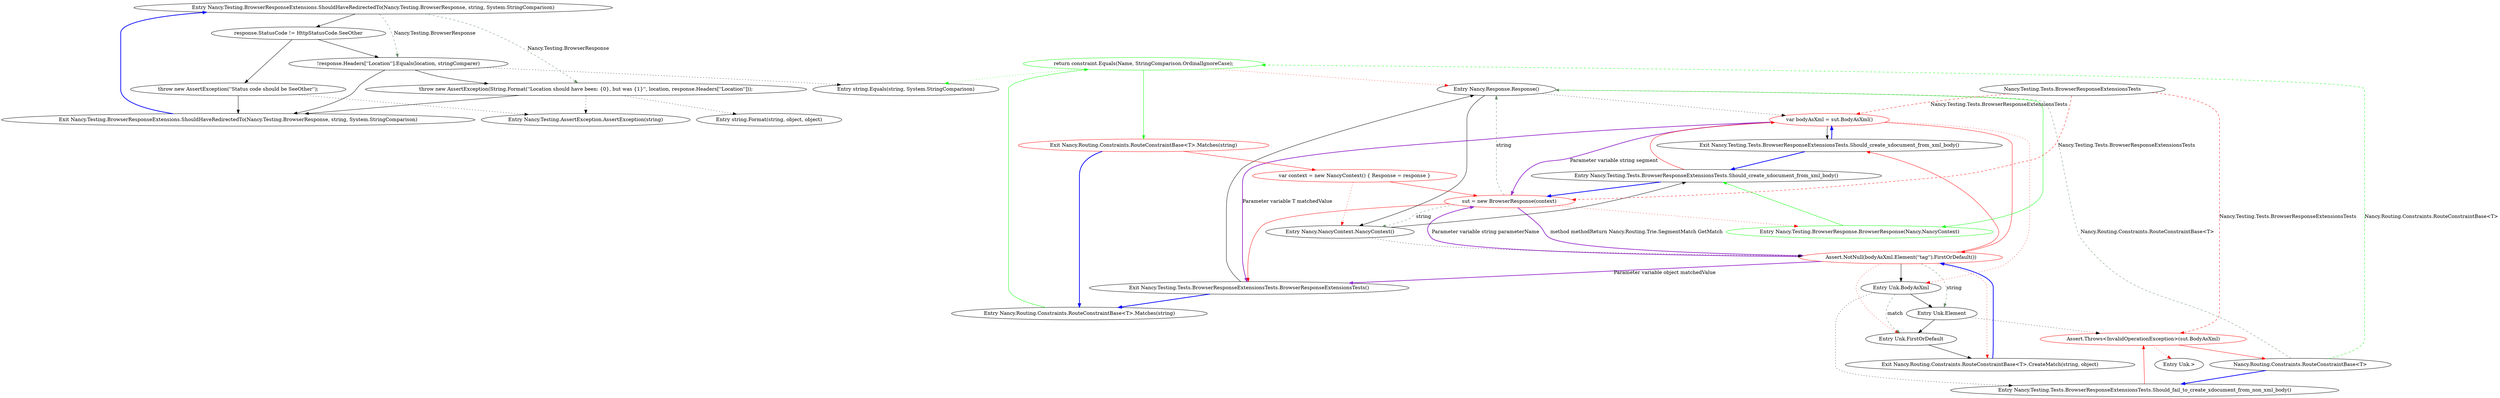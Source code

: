 digraph  {
n0 [label="Entry Nancy.Testing.BrowserResponseExtensions.ShouldHaveRedirectedTo(Nancy.Testing.BrowserResponse, string, System.StringComparison)", span="15-15", cluster="Nancy.Testing.BrowserResponseExtensions.ShouldHaveRedirectedTo(Nancy.Testing.BrowserResponse, string, System.StringComparison)"];
n1 [label="response.StatusCode != HttpStatusCode.SeeOther", span="17-17", cluster="Nancy.Testing.BrowserResponseExtensions.ShouldHaveRedirectedTo(Nancy.Testing.BrowserResponse, string, System.StringComparison)"];
n3 [label="!response.Headers[''Location''].Equals(location, stringComparer)", span="22-22", cluster="Nancy.Testing.BrowserResponseExtensions.ShouldHaveRedirectedTo(Nancy.Testing.BrowserResponse, string, System.StringComparison)"];
n4 [label="throw new AssertException(String.Format(''Location should have been: {0}, but was {1}'', location, response.Headers[''Location'']));", span="24-24", cluster="Nancy.Testing.BrowserResponseExtensions.ShouldHaveRedirectedTo(Nancy.Testing.BrowserResponse, string, System.StringComparison)"];
n2 [label="throw new AssertException(''Status code should be SeeOther'');", span="19-19", cluster="Nancy.Testing.BrowserResponseExtensions.ShouldHaveRedirectedTo(Nancy.Testing.BrowserResponse, string, System.StringComparison)"];
n5 [label="Exit Nancy.Testing.BrowserResponseExtensions.ShouldHaveRedirectedTo(Nancy.Testing.BrowserResponse, string, System.StringComparison)", span="15-15", cluster="Nancy.Testing.BrowserResponseExtensions.ShouldHaveRedirectedTo(Nancy.Testing.BrowserResponse, string, System.StringComparison)"];
n7 [label="Entry string.Equals(string, System.StringComparison)", span="0-0", cluster="string.Equals(string, System.StringComparison)"];
n6 [label="Entry Nancy.Testing.AssertException.AssertException(string)", span="21-21", cluster="Nancy.Testing.AssertException.AssertException(string)"];
n8 [label="Entry string.Format(string, object, object)", span="0-0", cluster="string.Format(string, object, object)"];
m0_16 [label="Exit Nancy.Routing.Constraints.RouteConstraintBase<T>.CreateMatch(string, object)", span="28-28", cluster="Nancy.Routing.Constraints.RouteConstraintBase<T>.CreateMatch(string, object)", file="BrowserResponseExtensionsTests.cs"];
m0_10 [label="var bodyAsXml = sut.BodyAsXml()", span="22-22", cluster="Nancy.Testing.Tests.BrowserResponseExtensionsTests.Should_create_xdocument_from_xml_body()", file="BrowserResponseExtensionsTests.cs", color=red, community=0];
m0_12 [label="Exit Nancy.Testing.Tests.BrowserResponseExtensionsTests.Should_create_xdocument_from_xml_body()", span="20-20", cluster="Nancy.Testing.Tests.BrowserResponseExtensionsTests.Should_create_xdocument_from_xml_body()", file="BrowserResponseExtensionsTests.cs"];
m0_20 [label="Entry Unk.>", span="", cluster="Unk.>", file="BrowserResponseExtensionsTests.cs"];
m0_11 [label="Assert.NotNull(bodyAsXml.Element(''tag'').FirstOrDefault())", span="24-24", cluster="Nancy.Testing.Tests.BrowserResponseExtensionsTests.Should_create_xdocument_from_xml_body()", file="BrowserResponseExtensionsTests.cs", color=red, community=0];
m0_13 [label="Entry Unk.BodyAsXml", span="", cluster="Unk.BodyAsXml", file="BrowserResponseExtensionsTests.cs"];
m0_14 [label="Entry Unk.Element", span="", cluster="Unk.Element", file="BrowserResponseExtensionsTests.cs"];
m0_15 [label="Entry Unk.FirstOrDefault", span="", cluster="Unk.FirstOrDefault", file="BrowserResponseExtensionsTests.cs"];
m0_4 [label="sut = new BrowserResponse(context)", span="16-16", cluster="Nancy.Testing.Tests.BrowserResponseExtensionsTests.BrowserResponseExtensionsTests()", file="BrowserResponseExtensionsTests.cs", color=red, community=0];
m0_8 [label="Entry Nancy.Testing.BrowserResponse.BrowserResponse(Nancy.NancyContext)", span="17-17", cluster="Nancy.Testing.BrowserResponse.BrowserResponse(Nancy.NancyContext)", color=green, community=0, file="BrowserResponseExtensionsTests.cs"];
m0_6 [label="Entry Nancy.Response.Response()", span="15-15", cluster="Nancy.Response.Response()", file="BrowserResponseExtensionsTests.cs"];
m0_5 [label="Exit Nancy.Testing.Tests.BrowserResponseExtensionsTests.BrowserResponseExtensionsTests()", span="10-10", cluster="Nancy.Testing.Tests.BrowserResponseExtensionsTests.BrowserResponseExtensionsTests()", file="BrowserResponseExtensionsTests.cs"];
m0_7 [label="Entry Nancy.NancyContext.NancyContext()", span="16-16", cluster="Nancy.NancyContext.NancyContext()", file="BrowserResponseExtensionsTests.cs"];
m0_9 [label="Entry Nancy.Testing.Tests.BrowserResponseExtensionsTests.Should_create_xdocument_from_xml_body()", span="20-20", cluster="Nancy.Testing.Tests.BrowserResponseExtensionsTests.Should_create_xdocument_from_xml_body()", file="BrowserResponseExtensionsTests.cs"];
m0_0 [label="Entry Nancy.Routing.Constraints.RouteConstraintBase<T>.Matches(string)", span="10-10", cluster="Nancy.Routing.Constraints.RouteConstraintBase<T>.Matches(string)", file="BrowserResponseExtensionsTests.cs"];
m0_1 [label="return constraint.Equals(Name, StringComparison.OrdinalIgnoreCase);", span="12-12", cluster="Nancy.Routing.Constraints.RouteConstraintBase<T>.Matches(string)", color=green, community=0, file="BrowserResponseExtensionsTests.cs"];
m0_2 [label="Exit Nancy.Routing.Constraints.RouteConstraintBase<T>.Matches(string)", span="10-10", cluster="Nancy.Routing.Constraints.RouteConstraintBase<T>.Matches(string)", color=red, community=0, file="BrowserResponseExtensionsTests.cs"];
m0_3 [label="var context = new NancyContext() { Response = response }", span="15-15", cluster="Nancy.Testing.Tests.BrowserResponseExtensionsTests.BrowserResponseExtensionsTests()", color=red, community=0, file="BrowserResponseExtensionsTests.cs"];
m0_18 [label="Assert.Throws<InvalidOperationException>(sut.BodyAsXml)", span="30-30", cluster="Nancy.Testing.Tests.BrowserResponseExtensionsTests.Should_fail_to_create_xdocument_from_non_xml_body()", file="BrowserResponseExtensionsTests.cs", color=red, community=0];
m0_17 [label="Entry Nancy.Testing.Tests.BrowserResponseExtensionsTests.Should_fail_to_create_xdocument_from_non_xml_body()", span="28-28", cluster="Nancy.Testing.Tests.BrowserResponseExtensionsTests.Should_fail_to_create_xdocument_from_non_xml_body()", file="BrowserResponseExtensionsTests.cs"];
m0_19 [label="Nancy.Routing.Constraints.RouteConstraintBase<T>", span="", cluster="Nancy.Testing.Tests.BrowserResponseExtensionsTests.Should_fail_to_create_xdocument_from_non_xml_body()", file="BrowserResponseExtensionsTests.cs"];
m0_21 [label="Nancy.Testing.Tests.BrowserResponseExtensionsTests", span="", file="BrowserResponseExtensionsTests.cs"];
n0 -> n1  [key=0, style=solid];
n0 -> n3  [key=1, style=dashed, color=darkseagreen4, label="Nancy.Testing.BrowserResponse"];
n0 -> n4  [key=1, style=dashed, color=darkseagreen4, label="Nancy.Testing.BrowserResponse"];
n1 -> n2  [key=0, style=solid];
n1 -> n3  [key=0, style=solid];
n3 -> n4  [key=0, style=solid];
n3 -> n5  [key=0, style=solid];
n3 -> n7  [key=2, style=dotted];
n4 -> n5  [key=0, style=solid];
n4 -> n6  [key=2, style=dotted];
n4 -> n8  [key=2, style=dotted];
n2 -> n5  [key=0, style=solid];
n2 -> n6  [key=2, style=dotted];
n5 -> n0  [key=0, style=bold, color=blue];
m0_16 -> m0_11  [key=0, style=bold, color=blue];
m0_10 -> m0_4  [key=3, color=darkorchid, style=bold, label="Parameter variable string segment"];
m0_10 -> m0_5  [key=3, color=darkorchid, style=bold, label="Parameter variable T matchedValue"];
m0_10 -> m0_12  [key=0, style=solid];
m0_10 -> m0_11  [key=0, style=solid, color=red];
m0_10 -> m0_13  [key=2, style=dotted, color=red];
m0_12 -> m0_10  [key=0, style=bold, color=blue];
m0_12 -> m0_9  [key=0, style=bold, color=blue];
m0_11 -> m0_4  [key=3, color=darkorchid, style=bold, label="Parameter variable string parameterName"];
m0_11 -> m0_5  [key=3, color=darkorchid, style=bold, label="Parameter variable object matchedValue"];
m0_11 -> m0_13  [key=0, style=solid];
m0_11 -> m0_14  [key=1, style=dashed, color=darkseagreen4, label=string];
m0_11 -> m0_12  [key=0, style=solid, color=red];
m0_11 -> m0_15  [key=2, style=dotted, color=red];
m0_11 -> m0_16  [key=2, style=dotted, color=red];
m0_13 -> m0_14  [key=0, style=solid];
m0_13 -> m0_17  [key=2, style=dotted];
m0_13 -> m0_15  [key=1, style=dashed, color=darkseagreen4, label=match];
m0_14 -> m0_15  [key=0, style=solid];
m0_14 -> m0_18  [key=2, style=dotted];
m0_15 -> m0_16  [key=0, style=solid];
m0_4 -> m0_6  [key=1, style=dashed, color=darkseagreen4, label=string];
m0_4 -> m0_5  [key=0, style=solid, color=red];
m0_4 -> m0_7  [key=1, style=dashed, color=darkseagreen4, label=string];
m0_4 -> m0_11  [key=3, color=darkorchid, style=bold, label="method methodReturn Nancy.Routing.Trie.SegmentMatch GetMatch"];
m0_4 -> m0_8  [key=2, style=dotted, color=red];
m0_8 -> m0_9  [key=0, style=solid, color=green];
m0_6 -> m0_8  [key=0, style=solid, color=green];
m0_6 -> m0_7  [key=0, style=solid];
m0_6 -> m0_10  [key=2, style=dotted];
m0_5 -> m0_6  [key=0, style=solid];
m0_5 -> m0_0  [key=0, style=bold, color=blue];
m0_7 -> m0_9  [key=0, style=solid];
m0_7 -> m0_11  [key=2, style=dotted];
m0_9 -> m0_4  [key=0, style=bold, color=blue];
m0_9 -> m0_10  [key=0, style=solid, color=red];
m0_0 -> m0_1  [key=0, style=solid, color=green];
m0_1 -> m0_2  [key=0, style=solid, color=green];
m0_1 -> m0_6  [key=2, style=dotted, color=red];
m0_1 -> n7  [key=2, style=dotted, color=green];
m0_2 -> m0_3  [key=0, style=solid, color=red];
m0_2 -> m0_0  [key=0, style=bold, color=blue];
m0_3 -> m0_4  [key=0, style=solid, color=red];
m0_3 -> m0_7  [key=2, style=dotted, color=red];
m0_18 -> m0_19  [key=0, style=solid, color=red];
m0_18 -> m0_20  [key=2, style=dotted, color=red];
m0_17 -> m0_18  [key=0, style=solid, color=red];
m0_19 -> m0_17  [key=0, style=bold, color=blue];
m0_19 -> m0_1  [key=1, style=dashed, color=green, label="Nancy.Routing.Constraints.RouteConstraintBase<T>"];
m0_19 -> m0_6  [key=1, style=dashed, color=darkseagreen4, label="Nancy.Routing.Constraints.RouteConstraintBase<T>"];
m0_21 -> m0_4  [key=1, style=dashed, color=red, label="Nancy.Testing.Tests.BrowserResponseExtensionsTests"];
m0_21 -> m0_10  [key=1, style=dashed, color=red, label="Nancy.Testing.Tests.BrowserResponseExtensionsTests"];
m0_21 -> m0_18  [key=1, style=dashed, color=red, label="Nancy.Testing.Tests.BrowserResponseExtensionsTests"];
}

